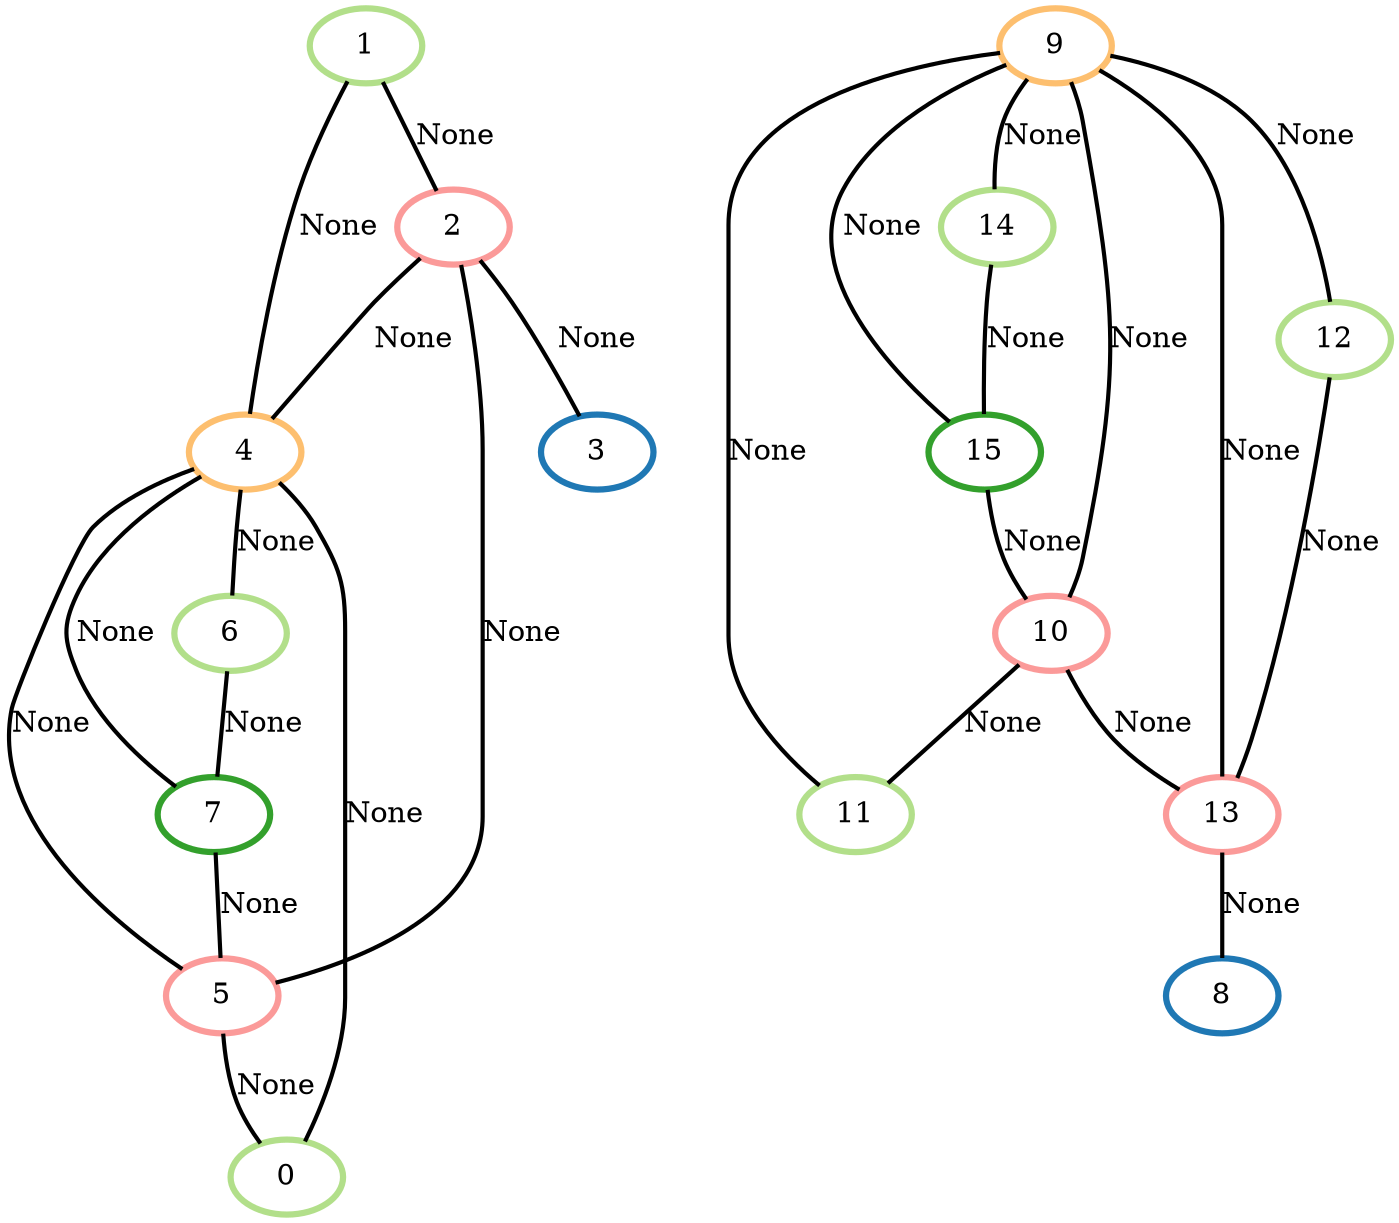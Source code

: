 graph G {
    0 [penwidth=3,label="0",color=3, colorscheme=paired12]
    1 [penwidth=3,label="1",color=3, colorscheme=paired12]
    2 [penwidth=3,label="2",color=5, colorscheme=paired12]
    3 [penwidth=3,label="3",color=2, colorscheme=paired12]
    4 [penwidth=3,label="4",color=7, colorscheme=paired12]
    5 [penwidth=3,label="5",color=5, colorscheme=paired12]
    6 [penwidth=3,label="6",color=3, colorscheme=paired12]
    7 [penwidth=3,label="7",color=4, colorscheme=paired12]
    8 [penwidth=3,label="8",color=2, colorscheme=paired12]
    9 [penwidth=3,label="9",color=7, colorscheme=paired12]
    10 [penwidth=3,label="10",color=5, colorscheme=paired12]
    11 [penwidth=3,label="11",color=3, colorscheme=paired12]
    12 [penwidth=3,label="12",color=3, colorscheme=paired12]
    13 [penwidth=3,label="13",color=5, colorscheme=paired12]
    14 [penwidth=3,label="14",color=3, colorscheme=paired12]
    15 [penwidth=3,label="15",color=4, colorscheme=paired12]

    1--2 [penwidth=2,label="None"]
    1--4 [penwidth=2,label="None"]
    2--3 [penwidth=2,label="None"]
    2--4 [penwidth=2,label="None"]
    2--5 [penwidth=2,label="None"]
    4--5 [penwidth=2,label="None"]
    4--0 [penwidth=2,label="None"]
    5--0 [penwidth=2,label="None"]
    4--6 [penwidth=2,label="None"]
    4--7 [penwidth=2,label="None"]
    6--7 [penwidth=2,label="None"]
    7--5 [penwidth=2,label="None"]
    9--10 [penwidth=2,label="None"]
    9--11 [penwidth=2,label="None"]
    9--12 [penwidth=2,label="None"]
    10--11 [penwidth=2,label="None"]
    10--13 [penwidth=2,label="None"]
    12--13 [penwidth=2,label="None"]
    13--8 [penwidth=2,label="None"]
    9--13 [penwidth=2,label="None"]
    9--14 [penwidth=2,label="None"]
    9--15 [penwidth=2,label="None"]
    14--15 [penwidth=2,label="None"]
    15--10 [penwidth=2,label="None"]
}